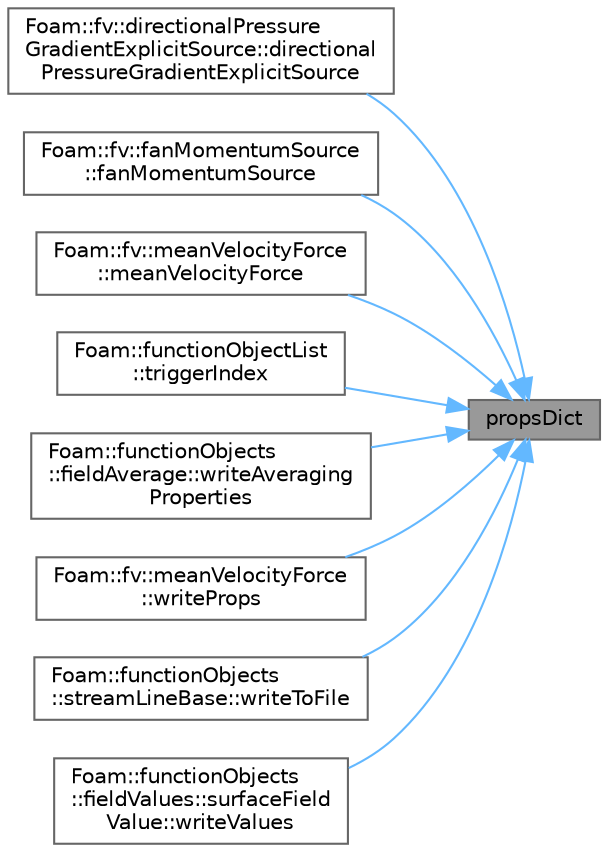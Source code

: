 digraph "propsDict"
{
 // LATEX_PDF_SIZE
  bgcolor="transparent";
  edge [fontname=Helvetica,fontsize=10,labelfontname=Helvetica,labelfontsize=10];
  node [fontname=Helvetica,fontsize=10,shape=box,height=0.2,width=0.4];
  rankdir="RL";
  Node1 [id="Node000001",label="propsDict",height=0.2,width=0.4,color="gray40", fillcolor="grey60", style="filled", fontcolor="black",tooltip=" "];
  Node1 -> Node2 [id="edge1_Node000001_Node000002",dir="back",color="steelblue1",style="solid",tooltip=" "];
  Node2 [id="Node000002",label="Foam::fv::directionalPressure\lGradientExplicitSource::directional\lPressureGradientExplicitSource",height=0.2,width=0.4,color="grey40", fillcolor="white", style="filled",URL="$classFoam_1_1fv_1_1directionalPressureGradientExplicitSource.html#a1eeb3338b63d92bdafb2038b2be9ce16",tooltip=" "];
  Node1 -> Node3 [id="edge2_Node000001_Node000003",dir="back",color="steelblue1",style="solid",tooltip=" "];
  Node3 [id="Node000003",label="Foam::fv::fanMomentumSource\l::fanMomentumSource",height=0.2,width=0.4,color="grey40", fillcolor="white", style="filled",URL="$classFoam_1_1fv_1_1fanMomentumSource.html#a1a0caaa96a289b76c8db83f798f705e6",tooltip=" "];
  Node1 -> Node4 [id="edge3_Node000001_Node000004",dir="back",color="steelblue1",style="solid",tooltip=" "];
  Node4 [id="Node000004",label="Foam::fv::meanVelocityForce\l::meanVelocityForce",height=0.2,width=0.4,color="grey40", fillcolor="white", style="filled",URL="$classFoam_1_1fv_1_1meanVelocityForce.html#a328b38cb6131369e2de13db01d24ad00",tooltip=" "];
  Node1 -> Node5 [id="edge4_Node000001_Node000005",dir="back",color="steelblue1",style="solid",tooltip=" "];
  Node5 [id="Node000005",label="Foam::functionObjectList\l::triggerIndex",height=0.2,width=0.4,color="grey40", fillcolor="white", style="filled",URL="$classFoam_1_1functionObjectList.html#ad3f71e09898795855c53d849df4ad839",tooltip=" "];
  Node1 -> Node6 [id="edge5_Node000001_Node000006",dir="back",color="steelblue1",style="solid",tooltip=" "];
  Node6 [id="Node000006",label="Foam::functionObjects\l::fieldAverage::writeAveraging\lProperties",height=0.2,width=0.4,color="grey40", fillcolor="white", style="filled",URL="$classFoam_1_1functionObjects_1_1fieldAverage.html#a1a9199c7a68ccd03fbc60d72641e457a",tooltip=" "];
  Node1 -> Node7 [id="edge6_Node000001_Node000007",dir="back",color="steelblue1",style="solid",tooltip=" "];
  Node7 [id="Node000007",label="Foam::fv::meanVelocityForce\l::writeProps",height=0.2,width=0.4,color="grey40", fillcolor="white", style="filled",URL="$classFoam_1_1fv_1_1meanVelocityForce.html#ae0b858adf0acef7260d5a7087424fb00",tooltip=" "];
  Node1 -> Node8 [id="edge7_Node000001_Node000008",dir="back",color="steelblue1",style="solid",tooltip=" "];
  Node8 [id="Node000008",label="Foam::functionObjects\l::streamLineBase::writeToFile",height=0.2,width=0.4,color="grey40", fillcolor="white", style="filled",URL="$classFoam_1_1functionObjects_1_1streamLineBase.html#a9ceb80eef1c78f8b02d65f471e74db92",tooltip=" "];
  Node1 -> Node9 [id="edge8_Node000001_Node000009",dir="back",color="steelblue1",style="solid",tooltip=" "];
  Node9 [id="Node000009",label="Foam::functionObjects\l::fieldValues::surfaceField\lValue::writeValues",height=0.2,width=0.4,color="grey40", fillcolor="white", style="filled",URL="$classFoam_1_1functionObjects_1_1fieldValues_1_1surfaceFieldValue.html#acacc98de50542eae11ce8583f1f37641",tooltip=" "];
}
